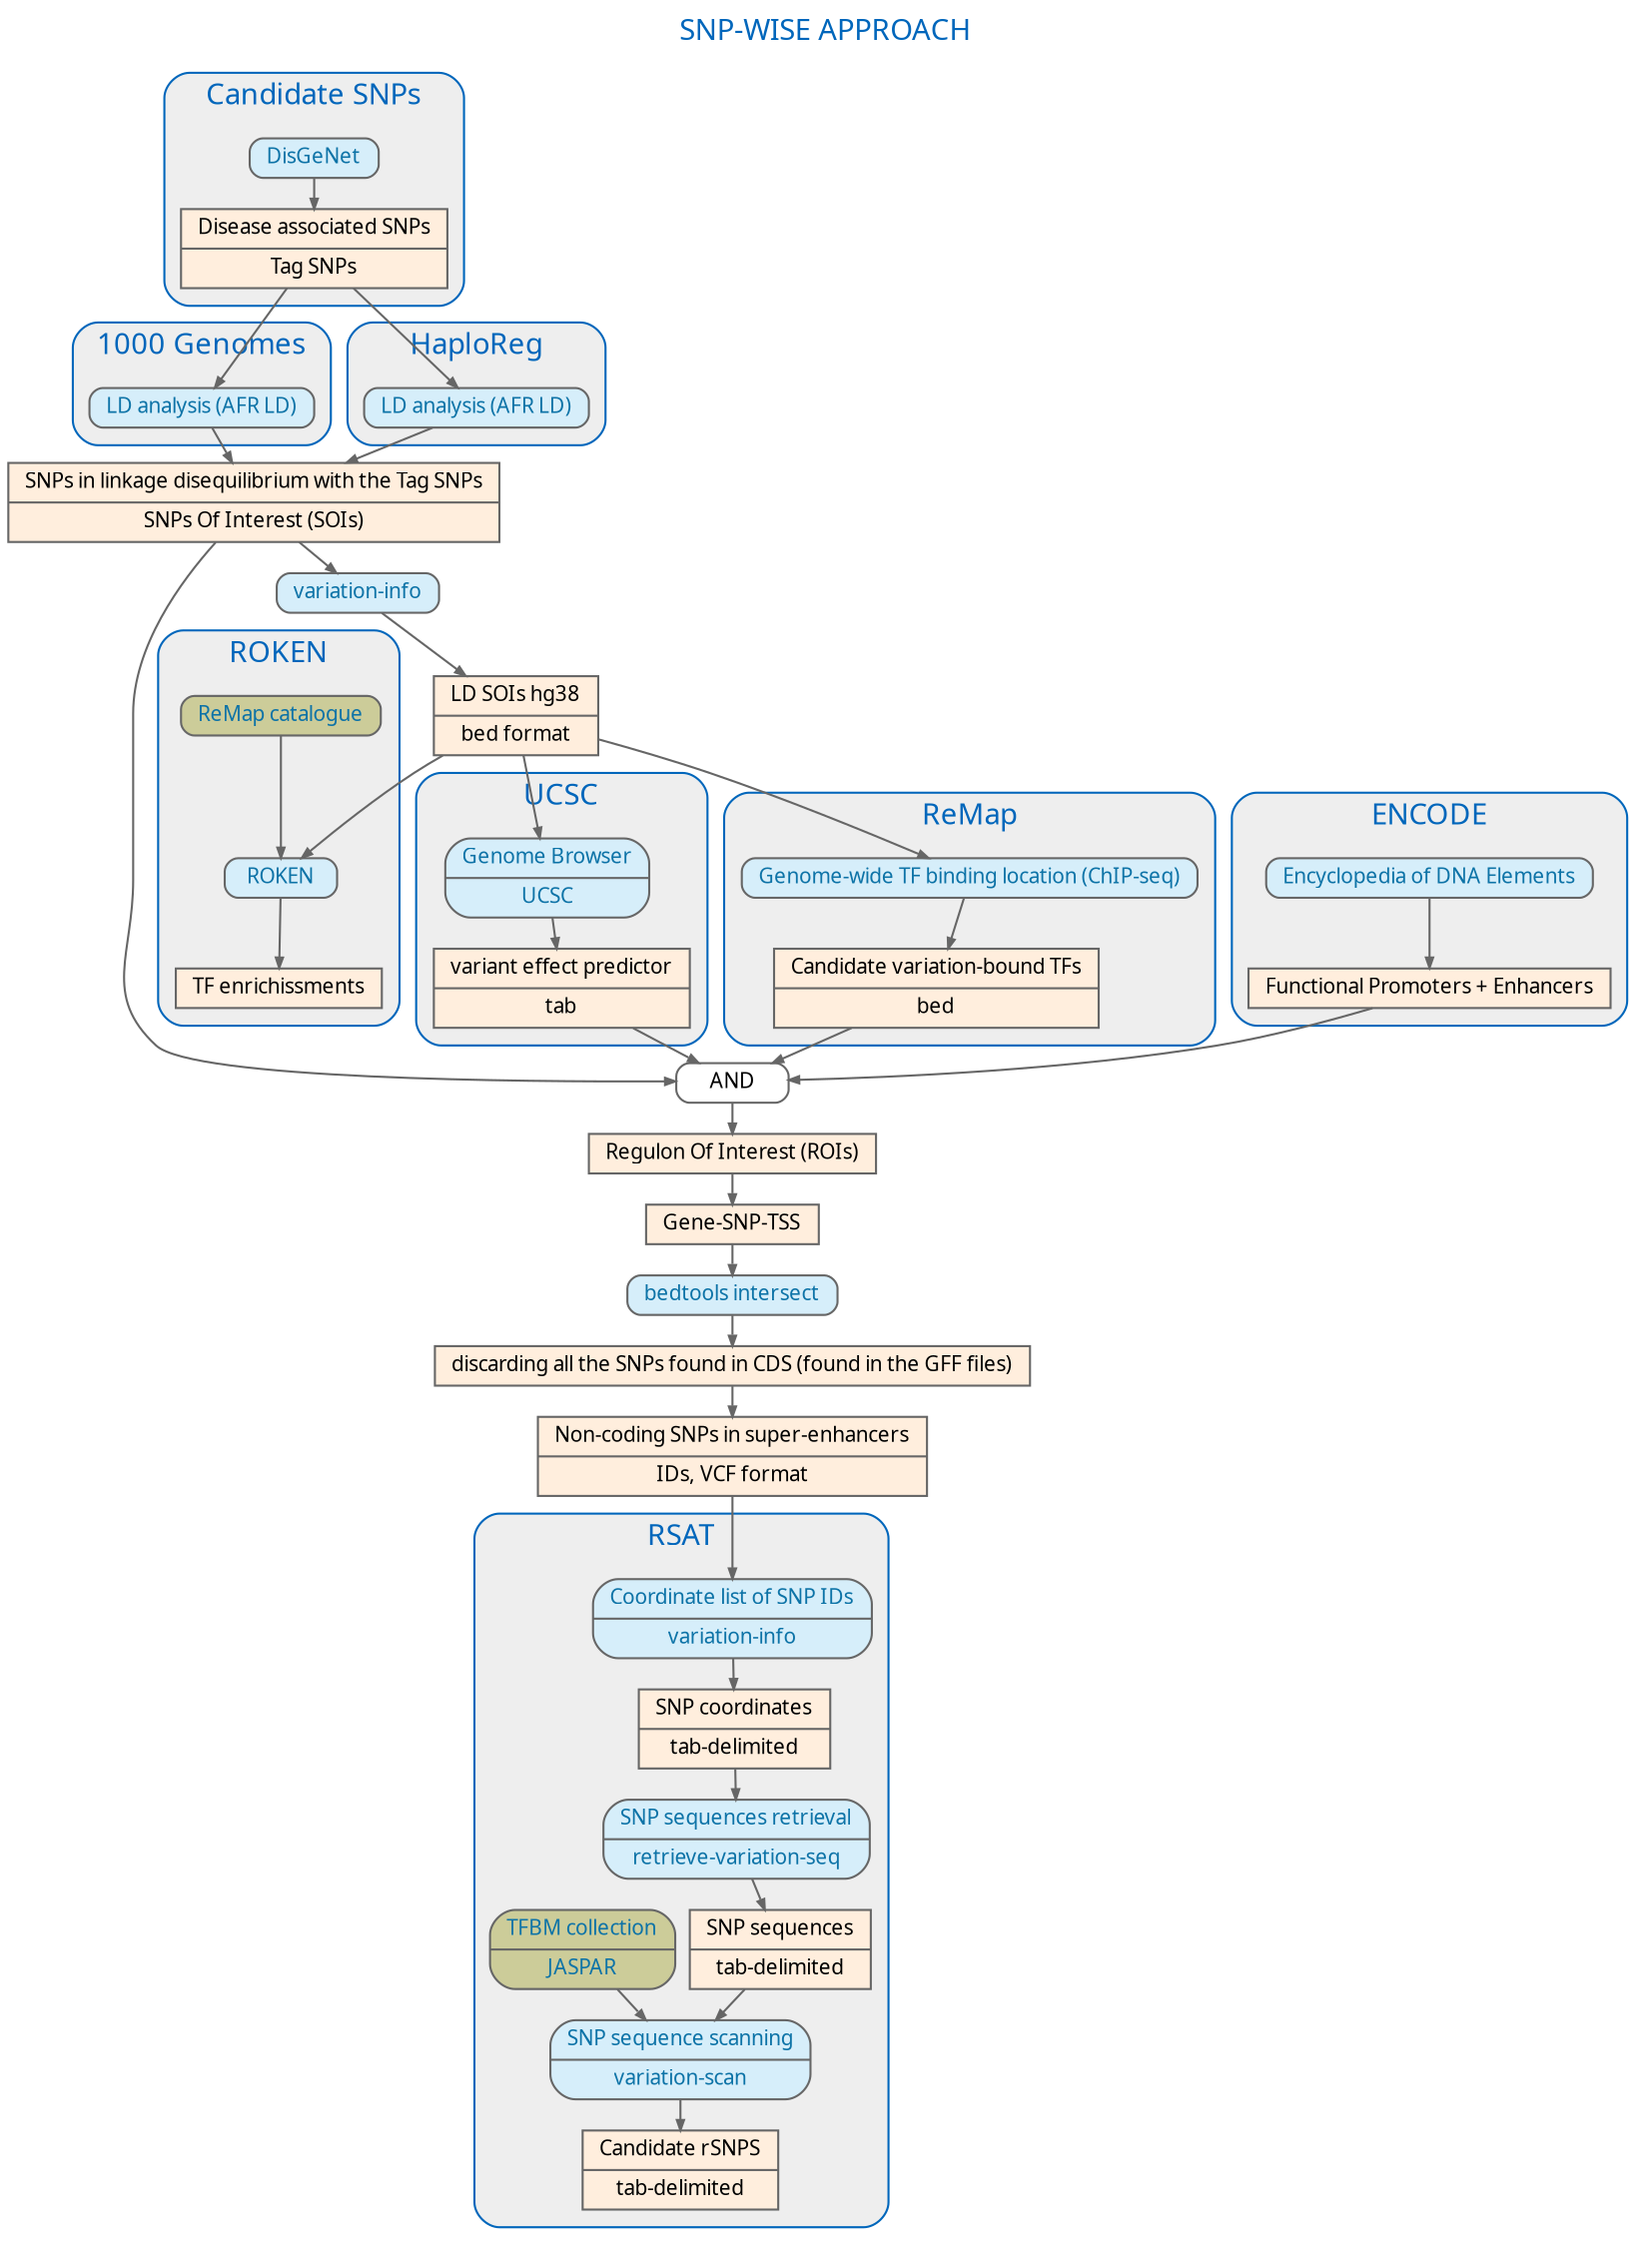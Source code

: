 digraph {

	## General properties of the graph (font, color, ...)
	graph [fontname="ArialBlack",fontsize="14", label="SNP-WISE APPROACH" labelloc="t", fontcolor="#0066BB", nodesep="0.1", ranksep="0.2"];
	edge [fontname="ArialMT",fontsize="10",labelfontname="ArialMT",labelfontsize="10", arrowsize="0.5", color="#666666"];
	node [fontname="ArialMT",fontsize="10",shape=record,height="0.2", color="#666666"];

	subgraph cluster_0 {
		color="#0066BB";
		bgcolor="#EEEEEE";
		label = "Candidate SNPs";
		style="rounded";

	## Rechearch of candidate SNPs
	disgenet [shape="record", style="rounded,filled", fillcolor="#D6EEFA", label="{DisGeNet}", URL="http://www.disgenet.org/web/DisGeNET/menu/browser/tab22?3&pview=default&pf=http://www.disgenet.org/web/DisGeNET%3Fdata/diseases::C0024530::de&pf=/data/sources::ALL::de", fontcolor="#0D73A7"];
	tag_snps  [shape="record", style="filled", fillcolor="#FFEEDD", label="{Disease associated SNPs|Tag SNPs}"];
	}

	disgenet -> tag_snps

	subgraph cluster_1 {
		color="#0066BB";
		bgcolor="#EEEEEE";
		label = "1000 Genomes";
		style="rounded";

	## 1000 genomes
	tag_snps ->  g1000
	g1000 [shape="record", style="rounded,filled", fillcolor="#D6EEFA", label="{LD analysis (AFR LD)}", URL="ftp://ftp-trace.ncbi.nih.gov/1000genomes/ftp", fontcolor="#0D73A7"];
	
	}

	g1000 -> soi

	soi [shape="record", style="filled", fillcolor="#FFEEDD", label="{SNPs in linkage disequilibrium with the Tag SNPs | SNPs Of Interest (SOIs)}"];

	soi -> and 

	and  [shape="record", style="rounded,filled", fillcolor="#FFFFFF", label="{AND}"];

	soi -> varinfo

	varinfo[shape="record", style="rounded,filled", fillcolor="#D6EEFA", label="{variation-info}", fontcolor="#0D73A7"];

	varinfo -> ldsnp

	ldsnp [shape="record", style="filled", fillcolor="#FFEEDD", label="{LD SOIs hg38| bed format}"];

	ldsnp -> roken
	ldsnp -> ucsc


subgraph cluster_7 {
		color="#0066BB";
		bgcolor="#EEEEEE";
		label = "UCSC";
		style="rounded";

		## d’UCSC Genome Browser 
		ucsc[shape="record", style="rounded,filled", fillcolor="#D6EEFA", label="{Genome Browser | UCSC}", URL="https://genome.ucsc.edu/cgi-bin/hgTables", fontcolor="#0D73A7"];
		ucsc -> ensembl
		ensembl [shape="record", style="filled", fillcolor="#FFEEDD", label="{variant effect predictor| tab }"];
				}

	ensembl -> and
	
subgraph cluster_8 {
		color="#0066BB";
		bgcolor="#EEEEEE";
		label = "ROKEN";
		style="rounded";

		roken [shape="record", style="rounded,filled", fillcolor="#D6EEFA", label="{ROKEN}", fontcolor="#0D73A7"];
	

		remapcatalogue [shape="record", style="rounded,filled", fillcolor="#CCCC99", label="{ReMap catalogue}", URL="http://tagc.univ-mrs.fr/remap/index.php?page=download/", fontcolor="#0D73A7"];

	remapcatalogue -> roken
	roken -> tfenrichissment

	tfenrichissment [shape="record", style="filled", fillcolor="#FFEEDD", label="{TF enrichissments}"];

		}
	
subgraph cluster_2 {
		color="#0066BB";
		bgcolor="#EEEEEE";
		label = "HaploReg";
		style="rounded";

	## HaploReg
	tag_snps ->  haploreg
	haploreg [shape="record", style="rounded,filled", fillcolor="#D6EEFA", label="{LD analysis (AFR LD)}", URL="http://archive.broadinstitute.org/mammals/haploreg/haploreg.php", fontcolor="#0D73A7"];
	}

	haploreg -> soi


ldsnp -> remap


		## REMAP
subgraph cluster_3 {
		color="#0066BB";
		bgcolor="#EEEEEE";
		label = "ReMap";
		style="rounded";

		remap[shape="record", style="rounded,filled", fillcolor="#D6EEFA", label="{Genome-wide TF binding location (ChIP-seq)}", URL="http://tagc.univ-mrs.fr/remap/", fontcolor="#0D73A7"];
		remap -> snp_TF_candidates
		snp_TF_candidates [shape="record", style="filled", fillcolor="#FFEEDD", label="{Candidate variation-bound TFs| bed }"];
	}

	snp_TF_candidates -> and

	
	
	subgraph cluster_4 {
		color="#0066BB";
		bgcolor="#EEEEEE";
		label = "ENCODE";
		style="rounded";

		## ENCODE

		encode[shape="record", style="rounded,filled", fillcolor="#D6EEFA", label="{Encyclopedia of DNA Elements}", URL="https://www.encodeproject.org", fontcolor="#0D73A7"];
		encode -> enhancers
		enhancers [shape="record", style="filled", fillcolor="#FFEEDD", label="{Functional Promoters + Enhancers}"];	
	}

enhancers -> and
and -> roi

	roi [shape="record", style="filled", fillcolor="#FFEEDD", label="{Regulon Of Interest (ROIs)}"];

	roi -> tss

	tss [shape="record", style="filled", fillcolor="#FFEEDD", label="{Gene-SNP-TSS}"];

	tss -> bedtools

	bedtools [shape="record", style="rounded,filled", fillcolor="#D6EEFA", label="{bedtools intersect}", fontcolor="#0D73A7"];

	bedtools -> gff

	gff [shape="record", style="filled", fillcolor="#FFEEDD", label="{discarding all the SNPs found in CDS (found in the GFF files)}"];

	gff-> bed_results

	bed_results [shape="record", style="filled", fillcolor="#FFEEDD", label="{Non-coding SNPs in super-enhancers | IDs, VCF format}"];



	bed_results -> variation_info

	subgraph cluster_5 {
		color="#0066BB";
		bgcolor="#EEEEEE";
		label = "RSAT";
		style="rounded";

	## variation-info
	variation_info [shape="record", style="rounded,filled", fillcolor="#D6EEFA", label="{Coordinate list of SNP IDs| variation-info}", URL="http://rsat.sb-roscoff.fr/variation-info_form.cgi", fontcolor="#0D73A7"];
	variation_info -> snp_info
	snp_info [shape="record", style="filled", fillcolor="#FFEEDD", label="{SNP coordinates | tab-delimited }"];

	snp_info -> retrieve_variation_seq

	## retrieve-variation-seq
	retrieve_variation_seq  [shape="record", style="rounded,filled", fillcolor="#D6EEFA", label="{SNP sequences retrieval | retrieve-variation-seq}", URL="http://rsat.sb-roscoff.fr/retrieve-variation-seq_form.cgi", fontcolor="#0D73A7"];
	retrieve_variation_seq -> snp_seq
	snp_seq  [shape="record", style="filled", fillcolor="#FFEEDD", label="{SNP sequences | tab-delimited }"];
	
	snp_seq -> variation_scan


	## variation-scan
	variation_scan   [shape="record", style="rounded,filled", fillcolor="#D6EEFA", label="{SNP sequence scanning | variation-scan}", URL="http://rsat.sb-roscoff.fr/variation-scan_form.cgi", fontcolor="#0D73A7"];
	
	variation_scan -> candidate_rsnps

	candidate_rsnps   [shape="record", style="filled", fillcolor="#FFEEDD", label="{Candidate rSNPS | tab-delimited }"];
	

	
	## Jaspar matrice database
	jaspar_matrices  [shape="record", style="rounded,filled", fillcolor="#CCCC99", label="{TFBM collection | JASPAR}", URL="http://jaspar.genereg.net/", fontcolor="#0D73A7"];
	

	jaspar_matrices -> variation_scan
	}


}
